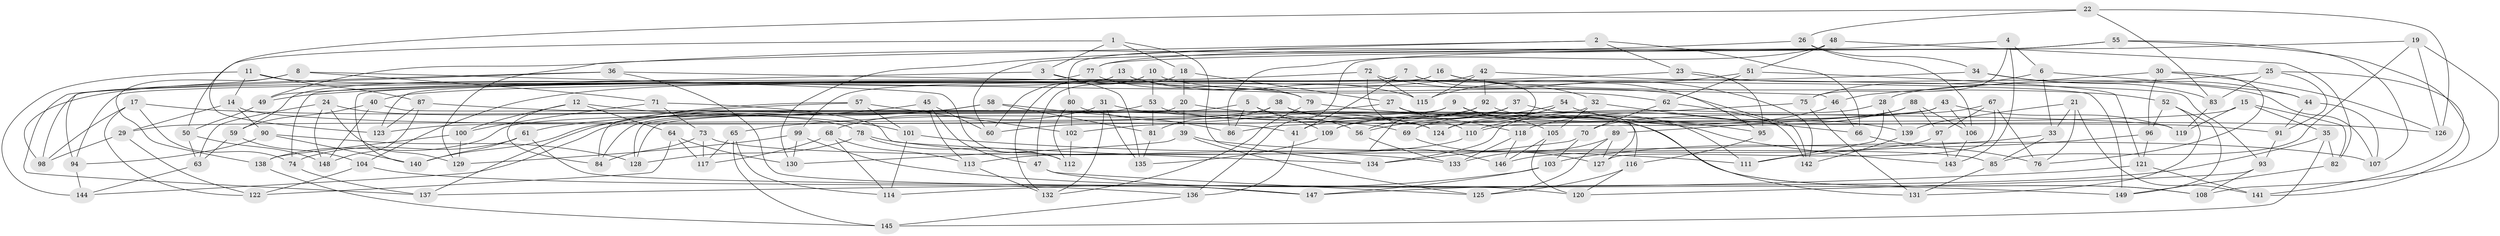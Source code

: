 // Generated by graph-tools (version 1.1) at 2025/03/03/09/25 03:03:04]
// undirected, 149 vertices, 298 edges
graph export_dot {
graph [start="1"]
  node [color=gray90,style=filled];
  1;
  2;
  3;
  4;
  5;
  6;
  7;
  8;
  9;
  10;
  11;
  12;
  13;
  14;
  15;
  16;
  17;
  18;
  19;
  20;
  21;
  22;
  23;
  24;
  25;
  26;
  27;
  28;
  29;
  30;
  31;
  32;
  33;
  34;
  35;
  36;
  37;
  38;
  39;
  40;
  41;
  42;
  43;
  44;
  45;
  46;
  47;
  48;
  49;
  50;
  51;
  52;
  53;
  54;
  55;
  56;
  57;
  58;
  59;
  60;
  61;
  62;
  63;
  64;
  65;
  66;
  67;
  68;
  69;
  70;
  71;
  72;
  73;
  74;
  75;
  76;
  77;
  78;
  79;
  80;
  81;
  82;
  83;
  84;
  85;
  86;
  87;
  88;
  89;
  90;
  91;
  92;
  93;
  94;
  95;
  96;
  97;
  98;
  99;
  100;
  101;
  102;
  103;
  104;
  105;
  106;
  107;
  108;
  109;
  110;
  111;
  112;
  113;
  114;
  115;
  116;
  117;
  118;
  119;
  120;
  121;
  122;
  123;
  124;
  125;
  126;
  127;
  128;
  129;
  130;
  131;
  132;
  133;
  134;
  135;
  136;
  137;
  138;
  139;
  140;
  141;
  142;
  143;
  144;
  145;
  146;
  147;
  148;
  149;
  1 -- 134;
  1 -- 50;
  1 -- 3;
  1 -- 18;
  2 -- 66;
  2 -- 23;
  2 -- 129;
  2 -- 130;
  3 -- 49;
  3 -- 135;
  3 -- 149;
  4 -- 75;
  4 -- 136;
  4 -- 6;
  4 -- 143;
  5 -- 109;
  5 -- 86;
  5 -- 56;
  5 -- 138;
  6 -- 44;
  6 -- 33;
  6 -- 75;
  7 -- 41;
  7 -- 69;
  7 -- 32;
  7 -- 94;
  8 -- 98;
  8 -- 71;
  8 -- 138;
  8 -- 112;
  9 -- 111;
  9 -- 29;
  9 -- 105;
  9 -- 60;
  10 -- 53;
  10 -- 60;
  10 -- 142;
  10 -- 132;
  11 -- 14;
  11 -- 144;
  11 -- 79;
  11 -- 87;
  12 -- 101;
  12 -- 84;
  12 -- 64;
  12 -- 100;
  13 -- 59;
  13 -- 123;
  13 -- 115;
  13 -- 62;
  14 -- 41;
  14 -- 29;
  14 -- 90;
  15 -- 119;
  15 -- 35;
  15 -- 110;
  15 -- 82;
  16 -- 99;
  16 -- 95;
  16 -- 74;
  16 -- 52;
  17 -- 69;
  17 -- 122;
  17 -- 74;
  17 -- 98;
  18 -- 47;
  18 -- 20;
  18 -- 27;
  19 -- 108;
  19 -- 77;
  19 -- 85;
  19 -- 126;
  20 -- 128;
  20 -- 108;
  20 -- 39;
  21 -- 33;
  21 -- 141;
  21 -- 139;
  21 -- 76;
  22 -- 123;
  22 -- 126;
  22 -- 26;
  22 -- 83;
  23 -- 95;
  23 -- 107;
  23 -- 49;
  24 -- 78;
  24 -- 63;
  24 -- 148;
  24 -- 129;
  25 -- 91;
  25 -- 141;
  25 -- 28;
  25 -- 83;
  26 -- 49;
  26 -- 106;
  26 -- 34;
  27 -- 65;
  27 -- 91;
  27 -- 118;
  28 -- 139;
  28 -- 111;
  28 -- 134;
  29 -- 122;
  29 -- 98;
  30 -- 46;
  30 -- 96;
  30 -- 126;
  30 -- 76;
  31 -- 132;
  31 -- 126;
  31 -- 68;
  31 -- 135;
  32 -- 105;
  32 -- 128;
  32 -- 66;
  33 -- 103;
  33 -- 85;
  34 -- 44;
  34 -- 40;
  34 -- 83;
  35 -- 147;
  35 -- 145;
  35 -- 82;
  36 -- 137;
  36 -- 94;
  36 -- 46;
  36 -- 147;
  37 -- 41;
  37 -- 56;
  37 -- 127;
  37 -- 146;
  38 -- 81;
  38 -- 143;
  38 -- 124;
  38 -- 123;
  39 -- 107;
  39 -- 125;
  39 -- 130;
  40 -- 148;
  40 -- 59;
  40 -- 116;
  41 -- 136;
  42 -- 115;
  42 -- 92;
  42 -- 104;
  42 -- 93;
  43 -- 86;
  43 -- 106;
  43 -- 89;
  43 -- 119;
  44 -- 107;
  44 -- 91;
  45 -- 47;
  45 -- 113;
  45 -- 61;
  45 -- 60;
  46 -- 110;
  46 -- 66;
  47 -- 147;
  47 -- 125;
  48 -- 80;
  48 -- 86;
  48 -- 82;
  48 -- 51;
  49 -- 50;
  50 -- 148;
  50 -- 63;
  51 -- 62;
  51 -- 115;
  51 -- 121;
  52 -- 131;
  52 -- 96;
  52 -- 149;
  53 -- 108;
  53 -- 81;
  53 -- 84;
  54 -- 139;
  54 -- 124;
  54 -- 69;
  54 -- 56;
  55 -- 107;
  55 -- 77;
  55 -- 60;
  55 -- 141;
  56 -- 133;
  57 -- 102;
  57 -- 137;
  57 -- 84;
  57 -- 101;
  58 -- 81;
  58 -- 140;
  58 -- 144;
  58 -- 86;
  59 -- 63;
  59 -- 104;
  61 -- 74;
  61 -- 140;
  61 -- 120;
  62 -- 70;
  62 -- 142;
  63 -- 144;
  64 -- 130;
  64 -- 117;
  64 -- 122;
  65 -- 114;
  65 -- 117;
  65 -- 145;
  66 -- 76;
  67 -- 127;
  67 -- 70;
  67 -- 97;
  67 -- 76;
  68 -- 117;
  68 -- 114;
  68 -- 113;
  69 -- 127;
  70 -- 103;
  70 -- 134;
  71 -- 134;
  71 -- 100;
  71 -- 73;
  72 -- 115;
  72 -- 142;
  72 -- 98;
  72 -- 110;
  73 -- 117;
  73 -- 84;
  73 -- 85;
  74 -- 137;
  75 -- 109;
  75 -- 131;
  77 -- 140;
  77 -- 79;
  78 -- 112;
  78 -- 133;
  78 -- 128;
  79 -- 132;
  79 -- 95;
  80 -- 112;
  80 -- 102;
  80 -- 124;
  81 -- 135;
  82 -- 149;
  83 -- 119;
  85 -- 131;
  87 -- 119;
  87 -- 123;
  87 -- 148;
  88 -- 106;
  88 -- 97;
  88 -- 124;
  88 -- 118;
  89 -- 133;
  89 -- 125;
  89 -- 127;
  90 -- 128;
  90 -- 140;
  90 -- 94;
  91 -- 93;
  92 -- 131;
  92 -- 109;
  92 -- 102;
  93 -- 120;
  93 -- 108;
  94 -- 144;
  95 -- 116;
  96 -- 121;
  96 -- 111;
  97 -- 143;
  97 -- 146;
  99 -- 129;
  99 -- 130;
  99 -- 149;
  100 -- 129;
  100 -- 138;
  101 -- 111;
  101 -- 114;
  102 -- 112;
  103 -- 114;
  103 -- 147;
  104 -- 136;
  104 -- 122;
  105 -- 146;
  105 -- 120;
  106 -- 143;
  109 -- 135;
  110 -- 113;
  113 -- 132;
  116 -- 120;
  116 -- 125;
  118 -- 133;
  118 -- 146;
  121 -- 141;
  121 -- 137;
  136 -- 145;
  138 -- 145;
  139 -- 142;
}

